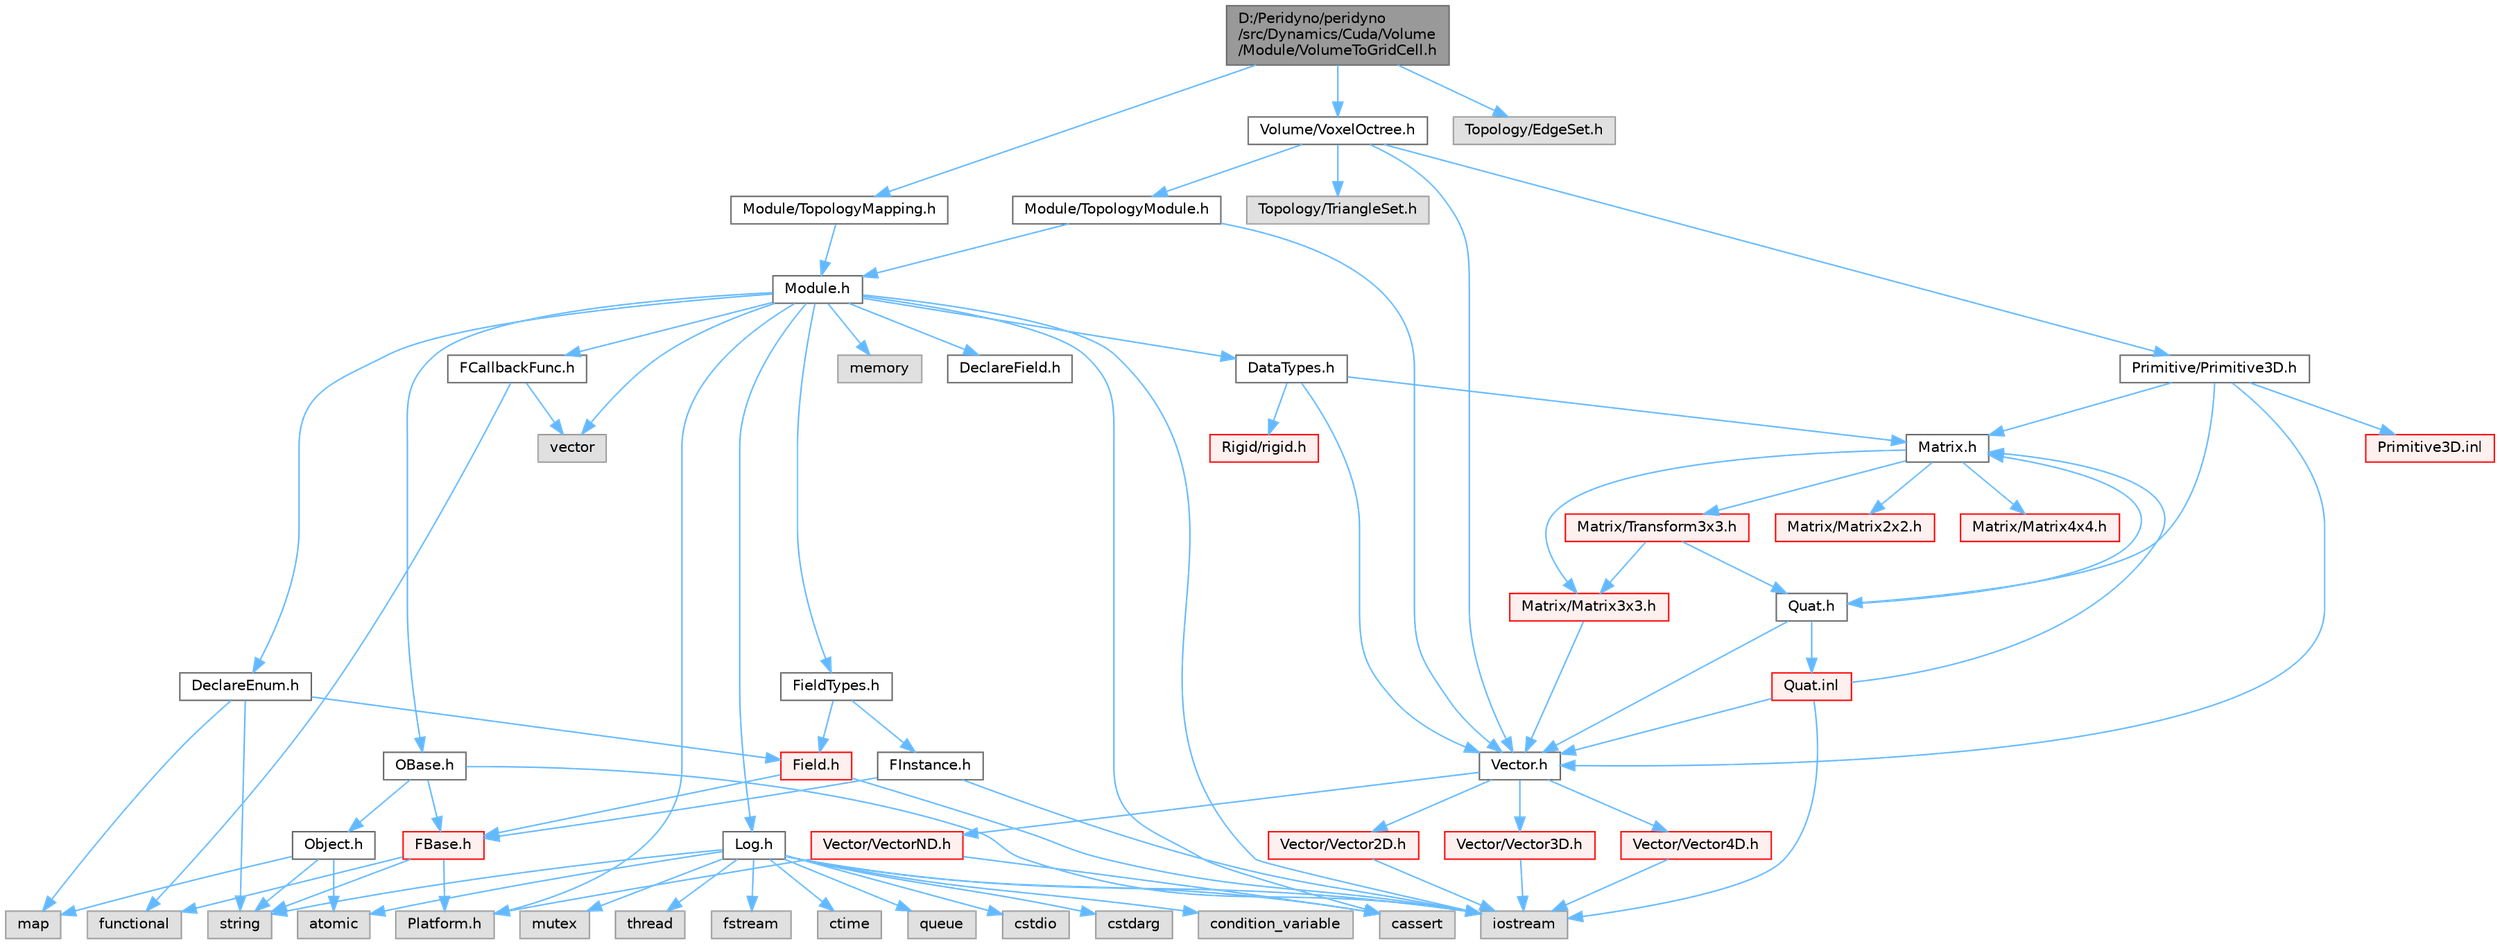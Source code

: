 digraph "D:/Peridyno/peridyno/src/Dynamics/Cuda/Volume/Module/VolumeToGridCell.h"
{
 // LATEX_PDF_SIZE
  bgcolor="transparent";
  edge [fontname=Helvetica,fontsize=10,labelfontname=Helvetica,labelfontsize=10];
  node [fontname=Helvetica,fontsize=10,shape=box,height=0.2,width=0.4];
  Node1 [id="Node000001",label="D:/Peridyno/peridyno\l/src/Dynamics/Cuda/Volume\l/Module/VolumeToGridCell.h",height=0.2,width=0.4,color="gray40", fillcolor="grey60", style="filled", fontcolor="black",tooltip=" "];
  Node1 -> Node2 [id="edge1_Node000001_Node000002",color="steelblue1",style="solid",tooltip=" "];
  Node2 [id="Node000002",label="Module/TopologyMapping.h",height=0.2,width=0.4,color="grey40", fillcolor="white", style="filled",URL="$_topology_mapping_8h.html",tooltip=" "];
  Node2 -> Node3 [id="edge2_Node000002_Node000003",color="steelblue1",style="solid",tooltip=" "];
  Node3 [id="Node000003",label="Module.h",height=0.2,width=0.4,color="grey40", fillcolor="white", style="filled",URL="$_module_8h.html",tooltip=" "];
  Node3 -> Node4 [id="edge3_Node000003_Node000004",color="steelblue1",style="solid",tooltip=" "];
  Node4 [id="Node000004",label="Platform.h",height=0.2,width=0.4,color="grey60", fillcolor="#E0E0E0", style="filled",tooltip=" "];
  Node3 -> Node5 [id="edge4_Node000003_Node000005",color="steelblue1",style="solid",tooltip=" "];
  Node5 [id="Node000005",label="memory",height=0.2,width=0.4,color="grey60", fillcolor="#E0E0E0", style="filled",tooltip=" "];
  Node3 -> Node6 [id="edge5_Node000003_Node000006",color="steelblue1",style="solid",tooltip=" "];
  Node6 [id="Node000006",label="vector",height=0.2,width=0.4,color="grey60", fillcolor="#E0E0E0", style="filled",tooltip=" "];
  Node3 -> Node7 [id="edge6_Node000003_Node000007",color="steelblue1",style="solid",tooltip=" "];
  Node7 [id="Node000007",label="cassert",height=0.2,width=0.4,color="grey60", fillcolor="#E0E0E0", style="filled",tooltip=" "];
  Node3 -> Node8 [id="edge7_Node000003_Node000008",color="steelblue1",style="solid",tooltip=" "];
  Node8 [id="Node000008",label="iostream",height=0.2,width=0.4,color="grey60", fillcolor="#E0E0E0", style="filled",tooltip=" "];
  Node3 -> Node9 [id="edge8_Node000003_Node000009",color="steelblue1",style="solid",tooltip=" "];
  Node9 [id="Node000009",label="OBase.h",height=0.2,width=0.4,color="grey40", fillcolor="white", style="filled",URL="$_o_base_8h.html",tooltip=" "];
  Node9 -> Node8 [id="edge9_Node000009_Node000008",color="steelblue1",style="solid",tooltip=" "];
  Node9 -> Node10 [id="edge10_Node000009_Node000010",color="steelblue1",style="solid",tooltip=" "];
  Node10 [id="Node000010",label="FBase.h",height=0.2,width=0.4,color="red", fillcolor="#FFF0F0", style="filled",URL="$_f_base_8h.html",tooltip=" "];
  Node10 -> Node4 [id="edge11_Node000010_Node000004",color="steelblue1",style="solid",tooltip=" "];
  Node10 -> Node13 [id="edge12_Node000010_Node000013",color="steelblue1",style="solid",tooltip=" "];
  Node13 [id="Node000013",label="string",height=0.2,width=0.4,color="grey60", fillcolor="#E0E0E0", style="filled",tooltip=" "];
  Node10 -> Node14 [id="edge13_Node000010_Node000014",color="steelblue1",style="solid",tooltip=" "];
  Node14 [id="Node000014",label="functional",height=0.2,width=0.4,color="grey60", fillcolor="#E0E0E0", style="filled",tooltip=" "];
  Node9 -> Node16 [id="edge14_Node000009_Node000016",color="steelblue1",style="solid",tooltip=" "];
  Node16 [id="Node000016",label="Object.h",height=0.2,width=0.4,color="grey40", fillcolor="white", style="filled",URL="$_object_8h.html",tooltip=" "];
  Node16 -> Node13 [id="edge15_Node000016_Node000013",color="steelblue1",style="solid",tooltip=" "];
  Node16 -> Node17 [id="edge16_Node000016_Node000017",color="steelblue1",style="solid",tooltip=" "];
  Node17 [id="Node000017",label="atomic",height=0.2,width=0.4,color="grey60", fillcolor="#E0E0E0", style="filled",tooltip=" "];
  Node16 -> Node18 [id="edge17_Node000016_Node000018",color="steelblue1",style="solid",tooltip=" "];
  Node18 [id="Node000018",label="map",height=0.2,width=0.4,color="grey60", fillcolor="#E0E0E0", style="filled",tooltip=" "];
  Node3 -> Node19 [id="edge18_Node000003_Node000019",color="steelblue1",style="solid",tooltip=" "];
  Node19 [id="Node000019",label="Log.h",height=0.2,width=0.4,color="grey40", fillcolor="white", style="filled",URL="$_log_8h.html",tooltip=" "];
  Node19 -> Node20 [id="edge19_Node000019_Node000020",color="steelblue1",style="solid",tooltip=" "];
  Node20 [id="Node000020",label="mutex",height=0.2,width=0.4,color="grey60", fillcolor="#E0E0E0", style="filled",tooltip=" "];
  Node19 -> Node21 [id="edge20_Node000019_Node000021",color="steelblue1",style="solid",tooltip=" "];
  Node21 [id="Node000021",label="thread",height=0.2,width=0.4,color="grey60", fillcolor="#E0E0E0", style="filled",tooltip=" "];
  Node19 -> Node13 [id="edge21_Node000019_Node000013",color="steelblue1",style="solid",tooltip=" "];
  Node19 -> Node22 [id="edge22_Node000019_Node000022",color="steelblue1",style="solid",tooltip=" "];
  Node22 [id="Node000022",label="fstream",height=0.2,width=0.4,color="grey60", fillcolor="#E0E0E0", style="filled",tooltip=" "];
  Node19 -> Node8 [id="edge23_Node000019_Node000008",color="steelblue1",style="solid",tooltip=" "];
  Node19 -> Node23 [id="edge24_Node000019_Node000023",color="steelblue1",style="solid",tooltip=" "];
  Node23 [id="Node000023",label="ctime",height=0.2,width=0.4,color="grey60", fillcolor="#E0E0E0", style="filled",tooltip=" "];
  Node19 -> Node24 [id="edge25_Node000019_Node000024",color="steelblue1",style="solid",tooltip=" "];
  Node24 [id="Node000024",label="queue",height=0.2,width=0.4,color="grey60", fillcolor="#E0E0E0", style="filled",tooltip=" "];
  Node19 -> Node25 [id="edge26_Node000019_Node000025",color="steelblue1",style="solid",tooltip=" "];
  Node25 [id="Node000025",label="cstdio",height=0.2,width=0.4,color="grey60", fillcolor="#E0E0E0", style="filled",tooltip=" "];
  Node19 -> Node7 [id="edge27_Node000019_Node000007",color="steelblue1",style="solid",tooltip=" "];
  Node19 -> Node26 [id="edge28_Node000019_Node000026",color="steelblue1",style="solid",tooltip=" "];
  Node26 [id="Node000026",label="cstdarg",height=0.2,width=0.4,color="grey60", fillcolor="#E0E0E0", style="filled",tooltip=" "];
  Node19 -> Node17 [id="edge29_Node000019_Node000017",color="steelblue1",style="solid",tooltip=" "];
  Node19 -> Node27 [id="edge30_Node000019_Node000027",color="steelblue1",style="solid",tooltip=" "];
  Node27 [id="Node000027",label="condition_variable",height=0.2,width=0.4,color="grey60", fillcolor="#E0E0E0", style="filled",tooltip=" "];
  Node3 -> Node28 [id="edge31_Node000003_Node000028",color="steelblue1",style="solid",tooltip=" "];
  Node28 [id="Node000028",label="DataTypes.h",height=0.2,width=0.4,color="grey40", fillcolor="white", style="filled",URL="$_data_types_8h.html",tooltip=" "];
  Node28 -> Node29 [id="edge32_Node000028_Node000029",color="steelblue1",style="solid",tooltip=" "];
  Node29 [id="Node000029",label="Vector.h",height=0.2,width=0.4,color="grey40", fillcolor="white", style="filled",URL="$_vector_8h.html",tooltip=" "];
  Node29 -> Node30 [id="edge33_Node000029_Node000030",color="steelblue1",style="solid",tooltip=" "];
  Node30 [id="Node000030",label="Vector/Vector2D.h",height=0.2,width=0.4,color="red", fillcolor="#FFF0F0", style="filled",URL="$_vector2_d_8h.html",tooltip=" "];
  Node30 -> Node8 [id="edge34_Node000030_Node000008",color="steelblue1",style="solid",tooltip=" "];
  Node29 -> Node36 [id="edge35_Node000029_Node000036",color="steelblue1",style="solid",tooltip=" "];
  Node36 [id="Node000036",label="Vector/Vector3D.h",height=0.2,width=0.4,color="red", fillcolor="#FFF0F0", style="filled",URL="$_vector3_d_8h.html",tooltip=" "];
  Node36 -> Node8 [id="edge36_Node000036_Node000008",color="steelblue1",style="solid",tooltip=" "];
  Node29 -> Node39 [id="edge37_Node000029_Node000039",color="steelblue1",style="solid",tooltip=" "];
  Node39 [id="Node000039",label="Vector/Vector4D.h",height=0.2,width=0.4,color="red", fillcolor="#FFF0F0", style="filled",URL="$_vector4_d_8h.html",tooltip=" "];
  Node39 -> Node8 [id="edge38_Node000039_Node000008",color="steelblue1",style="solid",tooltip=" "];
  Node29 -> Node42 [id="edge39_Node000029_Node000042",color="steelblue1",style="solid",tooltip=" "];
  Node42 [id="Node000042",label="Vector/VectorND.h",height=0.2,width=0.4,color="red", fillcolor="#FFF0F0", style="filled",URL="$_vector_n_d_8h.html",tooltip=" "];
  Node42 -> Node7 [id="edge40_Node000042_Node000007",color="steelblue1",style="solid",tooltip=" "];
  Node42 -> Node4 [id="edge41_Node000042_Node000004",color="steelblue1",style="solid",tooltip=" "];
  Node28 -> Node48 [id="edge42_Node000028_Node000048",color="steelblue1",style="solid",tooltip=" "];
  Node48 [id="Node000048",label="Matrix.h",height=0.2,width=0.4,color="grey40", fillcolor="white", style="filled",URL="$_matrix_8h.html",tooltip=" "];
  Node48 -> Node49 [id="edge43_Node000048_Node000049",color="steelblue1",style="solid",tooltip=" "];
  Node49 [id="Node000049",label="Matrix/Matrix2x2.h",height=0.2,width=0.4,color="red", fillcolor="#FFF0F0", style="filled",URL="$_matrix2x2_8h.html",tooltip=" "];
  Node48 -> Node54 [id="edge44_Node000048_Node000054",color="steelblue1",style="solid",tooltip=" "];
  Node54 [id="Node000054",label="Matrix/Matrix3x3.h",height=0.2,width=0.4,color="red", fillcolor="#FFF0F0", style="filled",URL="$_matrix3x3_8h.html",tooltip=" "];
  Node54 -> Node29 [id="edge45_Node000054_Node000029",color="steelblue1",style="solid",tooltip=" "];
  Node48 -> Node57 [id="edge46_Node000048_Node000057",color="steelblue1",style="solid",tooltip=" "];
  Node57 [id="Node000057",label="Matrix/Matrix4x4.h",height=0.2,width=0.4,color="red", fillcolor="#FFF0F0", style="filled",URL="$_matrix4x4_8h.html",tooltip=" "];
  Node48 -> Node60 [id="edge47_Node000048_Node000060",color="steelblue1",style="solid",tooltip=" "];
  Node60 [id="Node000060",label="Matrix/Transform3x3.h",height=0.2,width=0.4,color="red", fillcolor="#FFF0F0", style="filled",URL="$_transform3x3_8h.html",tooltip=" "];
  Node60 -> Node61 [id="edge48_Node000060_Node000061",color="steelblue1",style="solid",tooltip=" "];
  Node61 [id="Node000061",label="Quat.h",height=0.2,width=0.4,color="grey40", fillcolor="white", style="filled",URL="$_quat_8h.html",tooltip="Implementation of quaternion."];
  Node61 -> Node29 [id="edge49_Node000061_Node000029",color="steelblue1",style="solid",tooltip=" "];
  Node61 -> Node48 [id="edge50_Node000061_Node000048",color="steelblue1",style="solid",tooltip=" "];
  Node61 -> Node62 [id="edge51_Node000061_Node000062",color="steelblue1",style="solid",tooltip=" "];
  Node62 [id="Node000062",label="Quat.inl",height=0.2,width=0.4,color="red", fillcolor="#FFF0F0", style="filled",URL="$_quat_8inl.html",tooltip=" "];
  Node62 -> Node8 [id="edge52_Node000062_Node000008",color="steelblue1",style="solid",tooltip=" "];
  Node62 -> Node29 [id="edge53_Node000062_Node000029",color="steelblue1",style="solid",tooltip=" "];
  Node62 -> Node48 [id="edge54_Node000062_Node000048",color="steelblue1",style="solid",tooltip=" "];
  Node60 -> Node54 [id="edge55_Node000060_Node000054",color="steelblue1",style="solid",tooltip=" "];
  Node28 -> Node65 [id="edge56_Node000028_Node000065",color="steelblue1",style="solid",tooltip=" "];
  Node65 [id="Node000065",label="Rigid/rigid.h",height=0.2,width=0.4,color="red", fillcolor="#FFF0F0", style="filled",URL="$rigid_8h.html",tooltip=" "];
  Node3 -> Node69 [id="edge57_Node000003_Node000069",color="steelblue1",style="solid",tooltip=" "];
  Node69 [id="Node000069",label="DeclareEnum.h",height=0.2,width=0.4,color="grey40", fillcolor="white", style="filled",URL="$_declare_enum_8h.html",tooltip=" "];
  Node69 -> Node18 [id="edge58_Node000069_Node000018",color="steelblue1",style="solid",tooltip=" "];
  Node69 -> Node13 [id="edge59_Node000069_Node000013",color="steelblue1",style="solid",tooltip=" "];
  Node69 -> Node70 [id="edge60_Node000069_Node000070",color="steelblue1",style="solid",tooltip=" "];
  Node70 [id="Node000070",label="Field.h",height=0.2,width=0.4,color="red", fillcolor="#FFF0F0", style="filled",URL="$_field_8h.html",tooltip=" "];
  Node70 -> Node8 [id="edge61_Node000070_Node000008",color="steelblue1",style="solid",tooltip=" "];
  Node70 -> Node10 [id="edge62_Node000070_Node000010",color="steelblue1",style="solid",tooltip=" "];
  Node3 -> Node84 [id="edge63_Node000003_Node000084",color="steelblue1",style="solid",tooltip=" "];
  Node84 [id="Node000084",label="DeclareField.h",height=0.2,width=0.4,color="grey40", fillcolor="white", style="filled",URL="$_declare_field_8h.html",tooltip=" "];
  Node3 -> Node85 [id="edge64_Node000003_Node000085",color="steelblue1",style="solid",tooltip=" "];
  Node85 [id="Node000085",label="FCallbackFunc.h",height=0.2,width=0.4,color="grey40", fillcolor="white", style="filled",URL="$_f_callback_func_8h.html",tooltip=" "];
  Node85 -> Node6 [id="edge65_Node000085_Node000006",color="steelblue1",style="solid",tooltip=" "];
  Node85 -> Node14 [id="edge66_Node000085_Node000014",color="steelblue1",style="solid",tooltip=" "];
  Node3 -> Node86 [id="edge67_Node000003_Node000086",color="steelblue1",style="solid",tooltip=" "];
  Node86 [id="Node000086",label="FieldTypes.h",height=0.2,width=0.4,color="grey40", fillcolor="white", style="filled",URL="$_field_types_8h.html",tooltip=" "];
  Node86 -> Node70 [id="edge68_Node000086_Node000070",color="steelblue1",style="solid",tooltip=" "];
  Node86 -> Node87 [id="edge69_Node000086_Node000087",color="steelblue1",style="solid",tooltip=" "];
  Node87 [id="Node000087",label="FInstance.h",height=0.2,width=0.4,color="grey40", fillcolor="white", style="filled",URL="$_f_instance_8h.html",tooltip=" "];
  Node87 -> Node8 [id="edge70_Node000087_Node000008",color="steelblue1",style="solid",tooltip=" "];
  Node87 -> Node10 [id="edge71_Node000087_Node000010",color="steelblue1",style="solid",tooltip=" "];
  Node1 -> Node88 [id="edge72_Node000001_Node000088",color="steelblue1",style="solid",tooltip=" "];
  Node88 [id="Node000088",label="Volume/VoxelOctree.h",height=0.2,width=0.4,color="grey40", fillcolor="white", style="filled",URL="$_voxel_octree_8h.html",tooltip=" "];
  Node88 -> Node89 [id="edge73_Node000088_Node000089",color="steelblue1",style="solid",tooltip=" "];
  Node89 [id="Node000089",label="Topology/TriangleSet.h",height=0.2,width=0.4,color="grey60", fillcolor="#E0E0E0", style="filled",tooltip=" "];
  Node88 -> Node90 [id="edge74_Node000088_Node000090",color="steelblue1",style="solid",tooltip=" "];
  Node90 [id="Node000090",label="Module/TopologyModule.h",height=0.2,width=0.4,color="grey40", fillcolor="white", style="filled",URL="$_topology_module_8h.html",tooltip=" "];
  Node90 -> Node29 [id="edge75_Node000090_Node000029",color="steelblue1",style="solid",tooltip=" "];
  Node90 -> Node3 [id="edge76_Node000090_Node000003",color="steelblue1",style="solid",tooltip=" "];
  Node88 -> Node91 [id="edge77_Node000088_Node000091",color="steelblue1",style="solid",tooltip=" "];
  Node91 [id="Node000091",label="Primitive/Primitive3D.h",height=0.2,width=0.4,color="grey40", fillcolor="white", style="filled",URL="$_primitive3_d_8h.html",tooltip=" "];
  Node91 -> Node29 [id="edge78_Node000091_Node000029",color="steelblue1",style="solid",tooltip=" "];
  Node91 -> Node48 [id="edge79_Node000091_Node000048",color="steelblue1",style="solid",tooltip=" "];
  Node91 -> Node61 [id="edge80_Node000091_Node000061",color="steelblue1",style="solid",tooltip=" "];
  Node91 -> Node92 [id="edge81_Node000091_Node000092",color="steelblue1",style="solid",tooltip=" "];
  Node92 [id="Node000092",label="Primitive3D.inl",height=0.2,width=0.4,color="red", fillcolor="#FFF0F0", style="filled",URL="$_primitive3_d_8inl.html",tooltip=" "];
  Node88 -> Node29 [id="edge82_Node000088_Node000029",color="steelblue1",style="solid",tooltip=" "];
  Node1 -> Node95 [id="edge83_Node000001_Node000095",color="steelblue1",style="solid",tooltip=" "];
  Node95 [id="Node000095",label="Topology/EdgeSet.h",height=0.2,width=0.4,color="grey60", fillcolor="#E0E0E0", style="filled",tooltip=" "];
}
